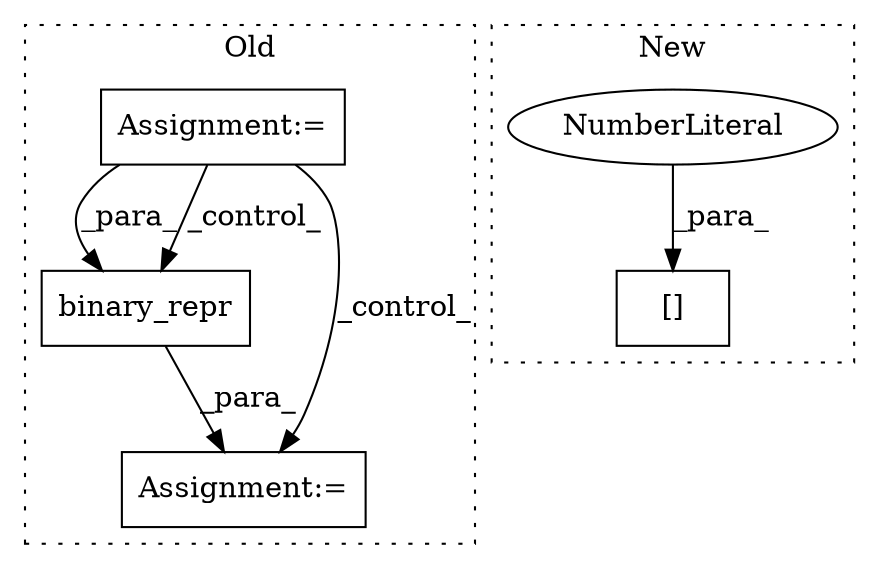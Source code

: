 digraph G {
subgraph cluster0 {
1 [label="binary_repr" a="32" s="4284,4299" l="12,1" shape="box"];
4 [label="Assignment:=" a="7" s="4183,4260" l="57,2" shape="box"];
5 [label="Assignment:=" a="7" s="4315" l="1" shape="box"];
label = "Old";
style="dotted";
}
subgraph cluster1 {
2 [label="[]" a="2" s="4128,4176" l="47,1" shape="box"];
3 [label="NumberLiteral" a="34" s="4175" l="1" shape="ellipse"];
label = "New";
style="dotted";
}
1 -> 5 [label="_para_"];
3 -> 2 [label="_para_"];
4 -> 1 [label="_para_"];
4 -> 1 [label="_control_"];
4 -> 5 [label="_control_"];
}
